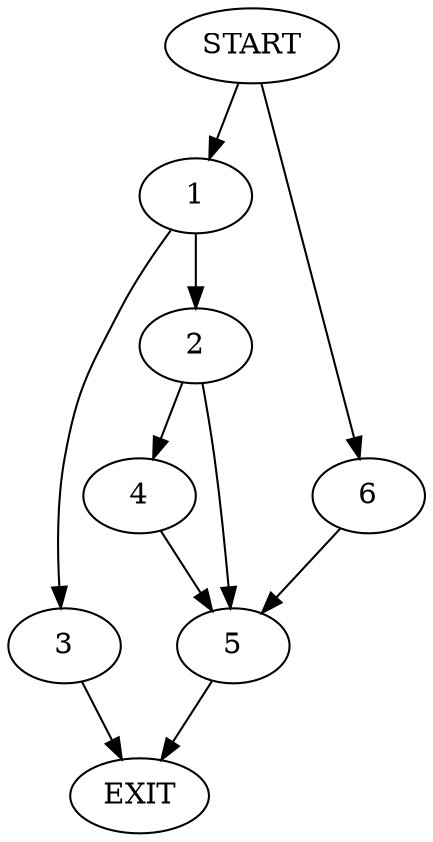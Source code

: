 digraph {
0 [label="START"]
7 [label="EXIT"]
0 -> 1
1 -> 2
1 -> 3
3 -> 7
2 -> 4
2 -> 5
5 -> 7
4 -> 5
0 -> 6
6 -> 5
}
